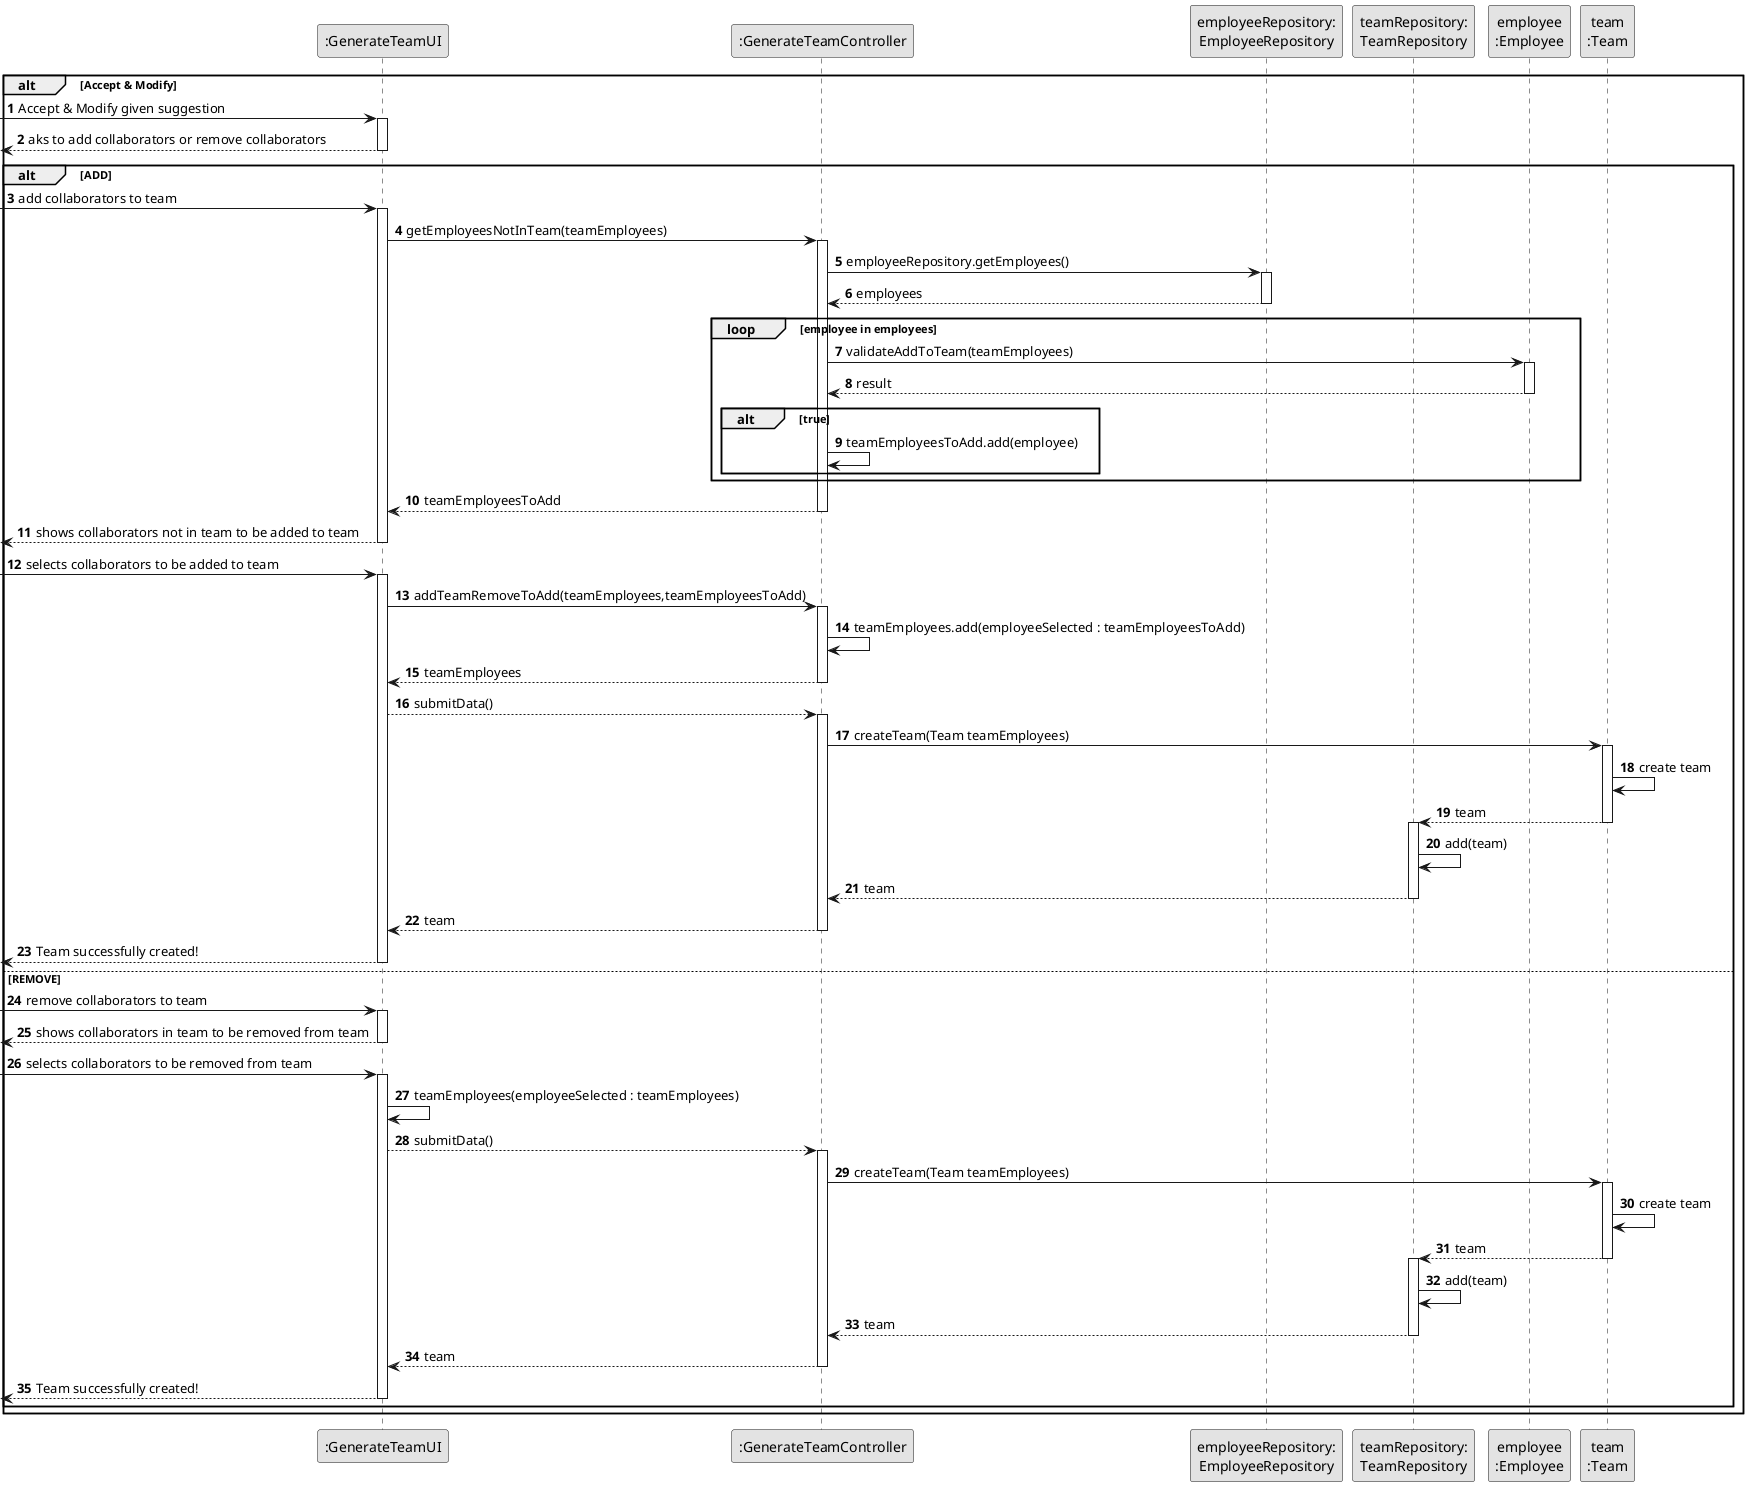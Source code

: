 @startuml
skinparam monochrome true
skinparam packageStyle rectangle
skinparam shadowing false

autonumber

'hide footbox

participant ":GenerateTeamUI" as UI
participant ":GenerateTeamController" as CTRL
participant "employeeRepository:\nEmployeeRepository" as EmployeeRepository
participant "teamRepository:\nTeamRepository" as TeamRepository
participant "employee\n:Employee" as EMP

participant "team\n:Team" as TEAM
alt Accept & Modify
    -> UI : Accept & Modify given suggestion
    activate UI
         <-- UI : aks to add collaborators or remove collaborators
    deactivate UI
        alt ADD
             -> UI : add collaborators to team
            activate UI
                UI -> CTRL : getEmployeesNotInTeam(teamEmployees)
                activate CTRL
                    CTRL -> EmployeeRepository : employeeRepository.getEmployees()
                    activate EmployeeRepository
                        EmployeeRepository --> CTRL : employees
                    deactivate EmployeeRepository
                    loop employee in employees
                        CTRL -> EMP : validateAddToTeam(teamEmployees)
                        activate EMP
                        EMP --> CTRL : result
                        alt true
                            deactivate EMP
                            CTRL -> CTRL : teamEmployeesToAdd.add(employee)
                        end
                    end


                    CTRL --> UI : teamEmployeesToAdd
                deactivate CTRL
                <-- UI : shows collaborators not in team to be added to team
            deactivate UI
            -> UI : selects collaborators to be added to team
            activate UI
                UI -> CTRL : addTeamRemoveToAdd(teamEmployees,teamEmployeesToAdd)
                activate CTRL
                    CTRL -> CTRL : teamEmployees.add(employeeSelected : teamEmployeesToAdd)
                    CTRL --> UI : teamEmployees
                deactivate CTRL
            UI --> CTRL : submitData()
                    activate CTRL
                    CTRL -> TEAM : createTeam(Team teamEmployees)
                    activate TEAM
                        TEAM -> TEAM : create team
                        TEAM --> TeamRepository : team
                    deactivate TEAM
                    activate TeamRepository
                        TeamRepository -> TeamRepository : add(team)
                        TeamRepository --> CTRL : team
                    deactivate TeamRepository
                        CTRL --> UI : team
                    deactivate CTRL
                    <-- UI : Team successfully created!
        deactivate UI
        else REMOVE
             -> UI : remove collaborators to team
                        activate UI
                             <-- UI : shows collaborators in team to be removed from team
                        deactivate UI
                         -> UI : selects collaborators to be removed from team
                        activate UI
                            UI -> UI : teamEmployees(employeeSelected : teamEmployees)
                        UI --> CTRL : submitData()
                                activate CTRL
                                CTRL -> TEAM : createTeam(Team teamEmployees)
                                activate TEAM
                                    TEAM -> TEAM : create team
                                    TEAM --> TeamRepository : team
                                deactivate TEAM
                                activate TeamRepository
                                    TeamRepository -> TeamRepository : add(team)
                                    TeamRepository --> CTRL : team
                                deactivate TeamRepository
                                    CTRL --> UI : team
                                deactivate CTRL
                                 <-- UI : Team successfully created!
                    deactivate UI
        end
    deactivate UI


End

@enduml

